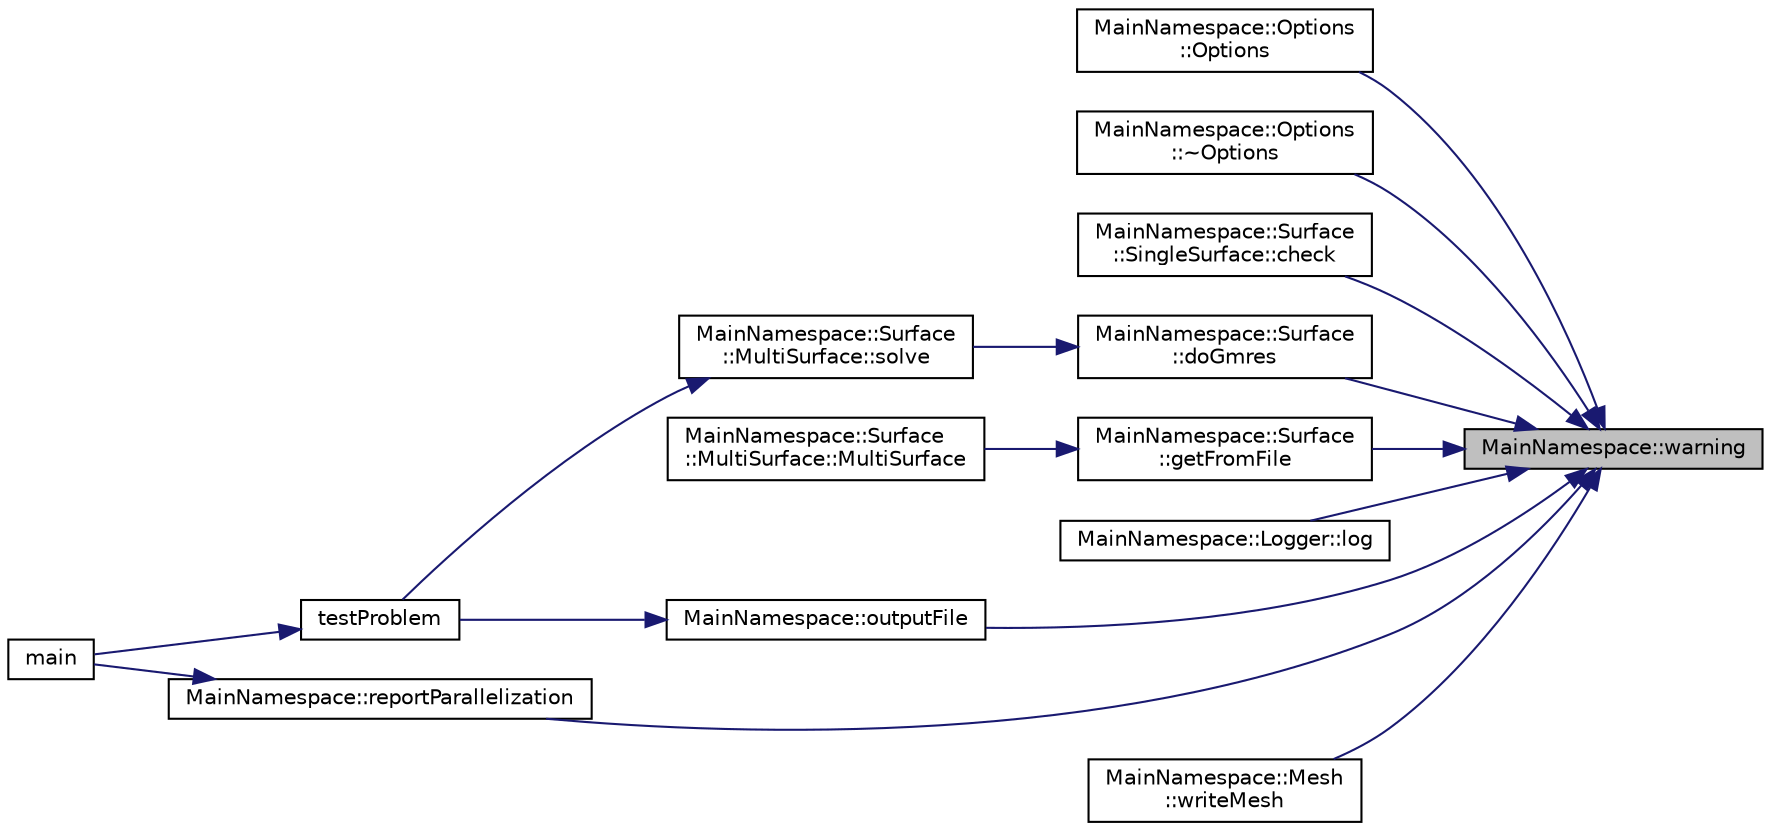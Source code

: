 digraph "MainNamespace::warning"
{
 // INTERACTIVE_SVG=YES
 // LATEX_PDF_SIZE
  edge [fontname="Helvetica",fontsize="10",labelfontname="Helvetica",labelfontsize="10"];
  node [fontname="Helvetica",fontsize="10",shape=record];
  rankdir="RL";
  Node1 [label="MainNamespace::warning",height=0.2,width=0.4,color="black", fillcolor="grey75", style="filled", fontcolor="black",tooltip="Distribution warning (about h2lib and gmsh)."];
  Node1 -> Node2 [dir="back",color="midnightblue",fontsize="10",style="solid",fontname="Helvetica"];
  Node2 [label="MainNamespace::Options\l::Options",height=0.2,width=0.4,color="black", fillcolor="white", style="filled",URL="$struct_main_namespace_1_1_options.html#a4db6a2fafb09fb140ca8dd77786dce3c",tooltip=" "];
  Node1 -> Node3 [dir="back",color="midnightblue",fontsize="10",style="solid",fontname="Helvetica"];
  Node3 [label="MainNamespace::Options\l::~Options",height=0.2,width=0.4,color="black", fillcolor="white", style="filled",URL="$struct_main_namespace_1_1_options.html#a1ef6bad7a167ef792ae408aeb047c8cb",tooltip=" "];
  Node1 -> Node4 [dir="back",color="midnightblue",fontsize="10",style="solid",fontname="Helvetica"];
  Node4 [label="MainNamespace::Surface\l::SingleSurface::check",height=0.2,width=0.4,color="black", fillcolor="white", style="filled",URL="$class_main_namespace_1_1_surface_1_1_single_surface.html#abe90bb18c5d7f2df09e1fc2764e59732",tooltip="Check that the surface is a boundary."];
  Node1 -> Node5 [dir="back",color="midnightblue",fontsize="10",style="solid",fontname="Helvetica"];
  Node5 [label="MainNamespace::Surface\l::doGmres",height=0.2,width=0.4,color="black", fillcolor="white", style="filled",URL="$namespace_main_namespace_1_1_surface.html#a9db507bc2f601fff92d0383899185f61",tooltip=" "];
  Node5 -> Node6 [dir="back",color="midnightblue",fontsize="10",style="solid",fontname="Helvetica"];
  Node6 [label="MainNamespace::Surface\l::MultiSurface::solve",height=0.2,width=0.4,color="black", fillcolor="white", style="filled",URL="$class_main_namespace_1_1_surface_1_1_multi_surface.html#a8839f7e49575079e39fbb95a692772a5",tooltip="Compute the right-hand side, the operators, then solve the linear system."];
  Node6 -> Node7 [dir="back",color="midnightblue",fontsize="10",style="solid",fontname="Helvetica"];
  Node7 [label="testProblem",height=0.2,width=0.4,color="black", fillcolor="white", style="filled",URL="$main_8cpp.html#a5d68713f22d1b3e2495b15d107ea7d21",tooltip=" "];
  Node7 -> Node8 [dir="back",color="midnightblue",fontsize="10",style="solid",fontname="Helvetica"];
  Node8 [label="main",height=0.2,width=0.4,color="black", fillcolor="white", style="filled",URL="$main_8cpp.html#a3c04138a5bfe5d72780bb7e82a18e627",tooltip=" "];
  Node1 -> Node9 [dir="back",color="midnightblue",fontsize="10",style="solid",fontname="Helvetica"];
  Node9 [label="MainNamespace::Surface\l::getFromFile",height=0.2,width=0.4,color="black", fillcolor="white", style="filled",URL="$namespace_main_namespace_1_1_surface.html#a4c0c8122fd15716950c73989302ffdc3",tooltip=" "];
  Node9 -> Node10 [dir="back",color="midnightblue",fontsize="10",style="solid",fontname="Helvetica"];
  Node10 [label="MainNamespace::Surface\l::MultiSurface::MultiSurface",height=0.2,width=0.4,color="black", fillcolor="white", style="filled",URL="$class_main_namespace_1_1_surface_1_1_multi_surface.html#a3f8d56c9aa2c53fdbb578f534bd523e5",tooltip="Contructor. Parse a mesh file in gmsh format and build the global mesh."];
  Node1 -> Node11 [dir="back",color="midnightblue",fontsize="10",style="solid",fontname="Helvetica"];
  Node11 [label="MainNamespace::Logger::log",height=0.2,width=0.4,color="black", fillcolor="white", style="filled",URL="$namespace_main_namespace_1_1_logger.html#a30f94e72283fa7bbe16b58de429d06ee",tooltip="Equivalent to log(Level::Warning, format, args)"];
  Node1 -> Node12 [dir="back",color="midnightblue",fontsize="10",style="solid",fontname="Helvetica"];
  Node12 [label="MainNamespace::outputFile",height=0.2,width=0.4,color="black", fillcolor="white", style="filled",URL="$namespace_main_namespace.html#aa04505ce739bfaea9aafb2cc63a6c634",tooltip="Open a file for writing."];
  Node12 -> Node7 [dir="back",color="midnightblue",fontsize="10",style="solid",fontname="Helvetica"];
  Node1 -> Node13 [dir="back",color="midnightblue",fontsize="10",style="solid",fontname="Helvetica"];
  Node13 [label="MainNamespace::reportParallelization",height=0.2,width=0.4,color="black", fillcolor="white", style="filled",URL="$namespace_main_namespace.html#aae41d2e858e04087853b30c1894a4c29",tooltip=" "];
  Node13 -> Node8 [dir="back",color="midnightblue",fontsize="10",style="solid",fontname="Helvetica"];
  Node1 -> Node14 [dir="back",color="midnightblue",fontsize="10",style="solid",fontname="Helvetica"];
  Node14 [label="MainNamespace::Mesh\l::writeMesh",height=0.2,width=0.4,color="black", fillcolor="white", style="filled",URL="$struct_main_namespace_1_1_mesh.html#a8f4a591243a4cc09ea849eaf72fcf7fc",tooltip="Write a mesh in a custom format, at a custom location. Format: one line with number of vertices,..."];
}
